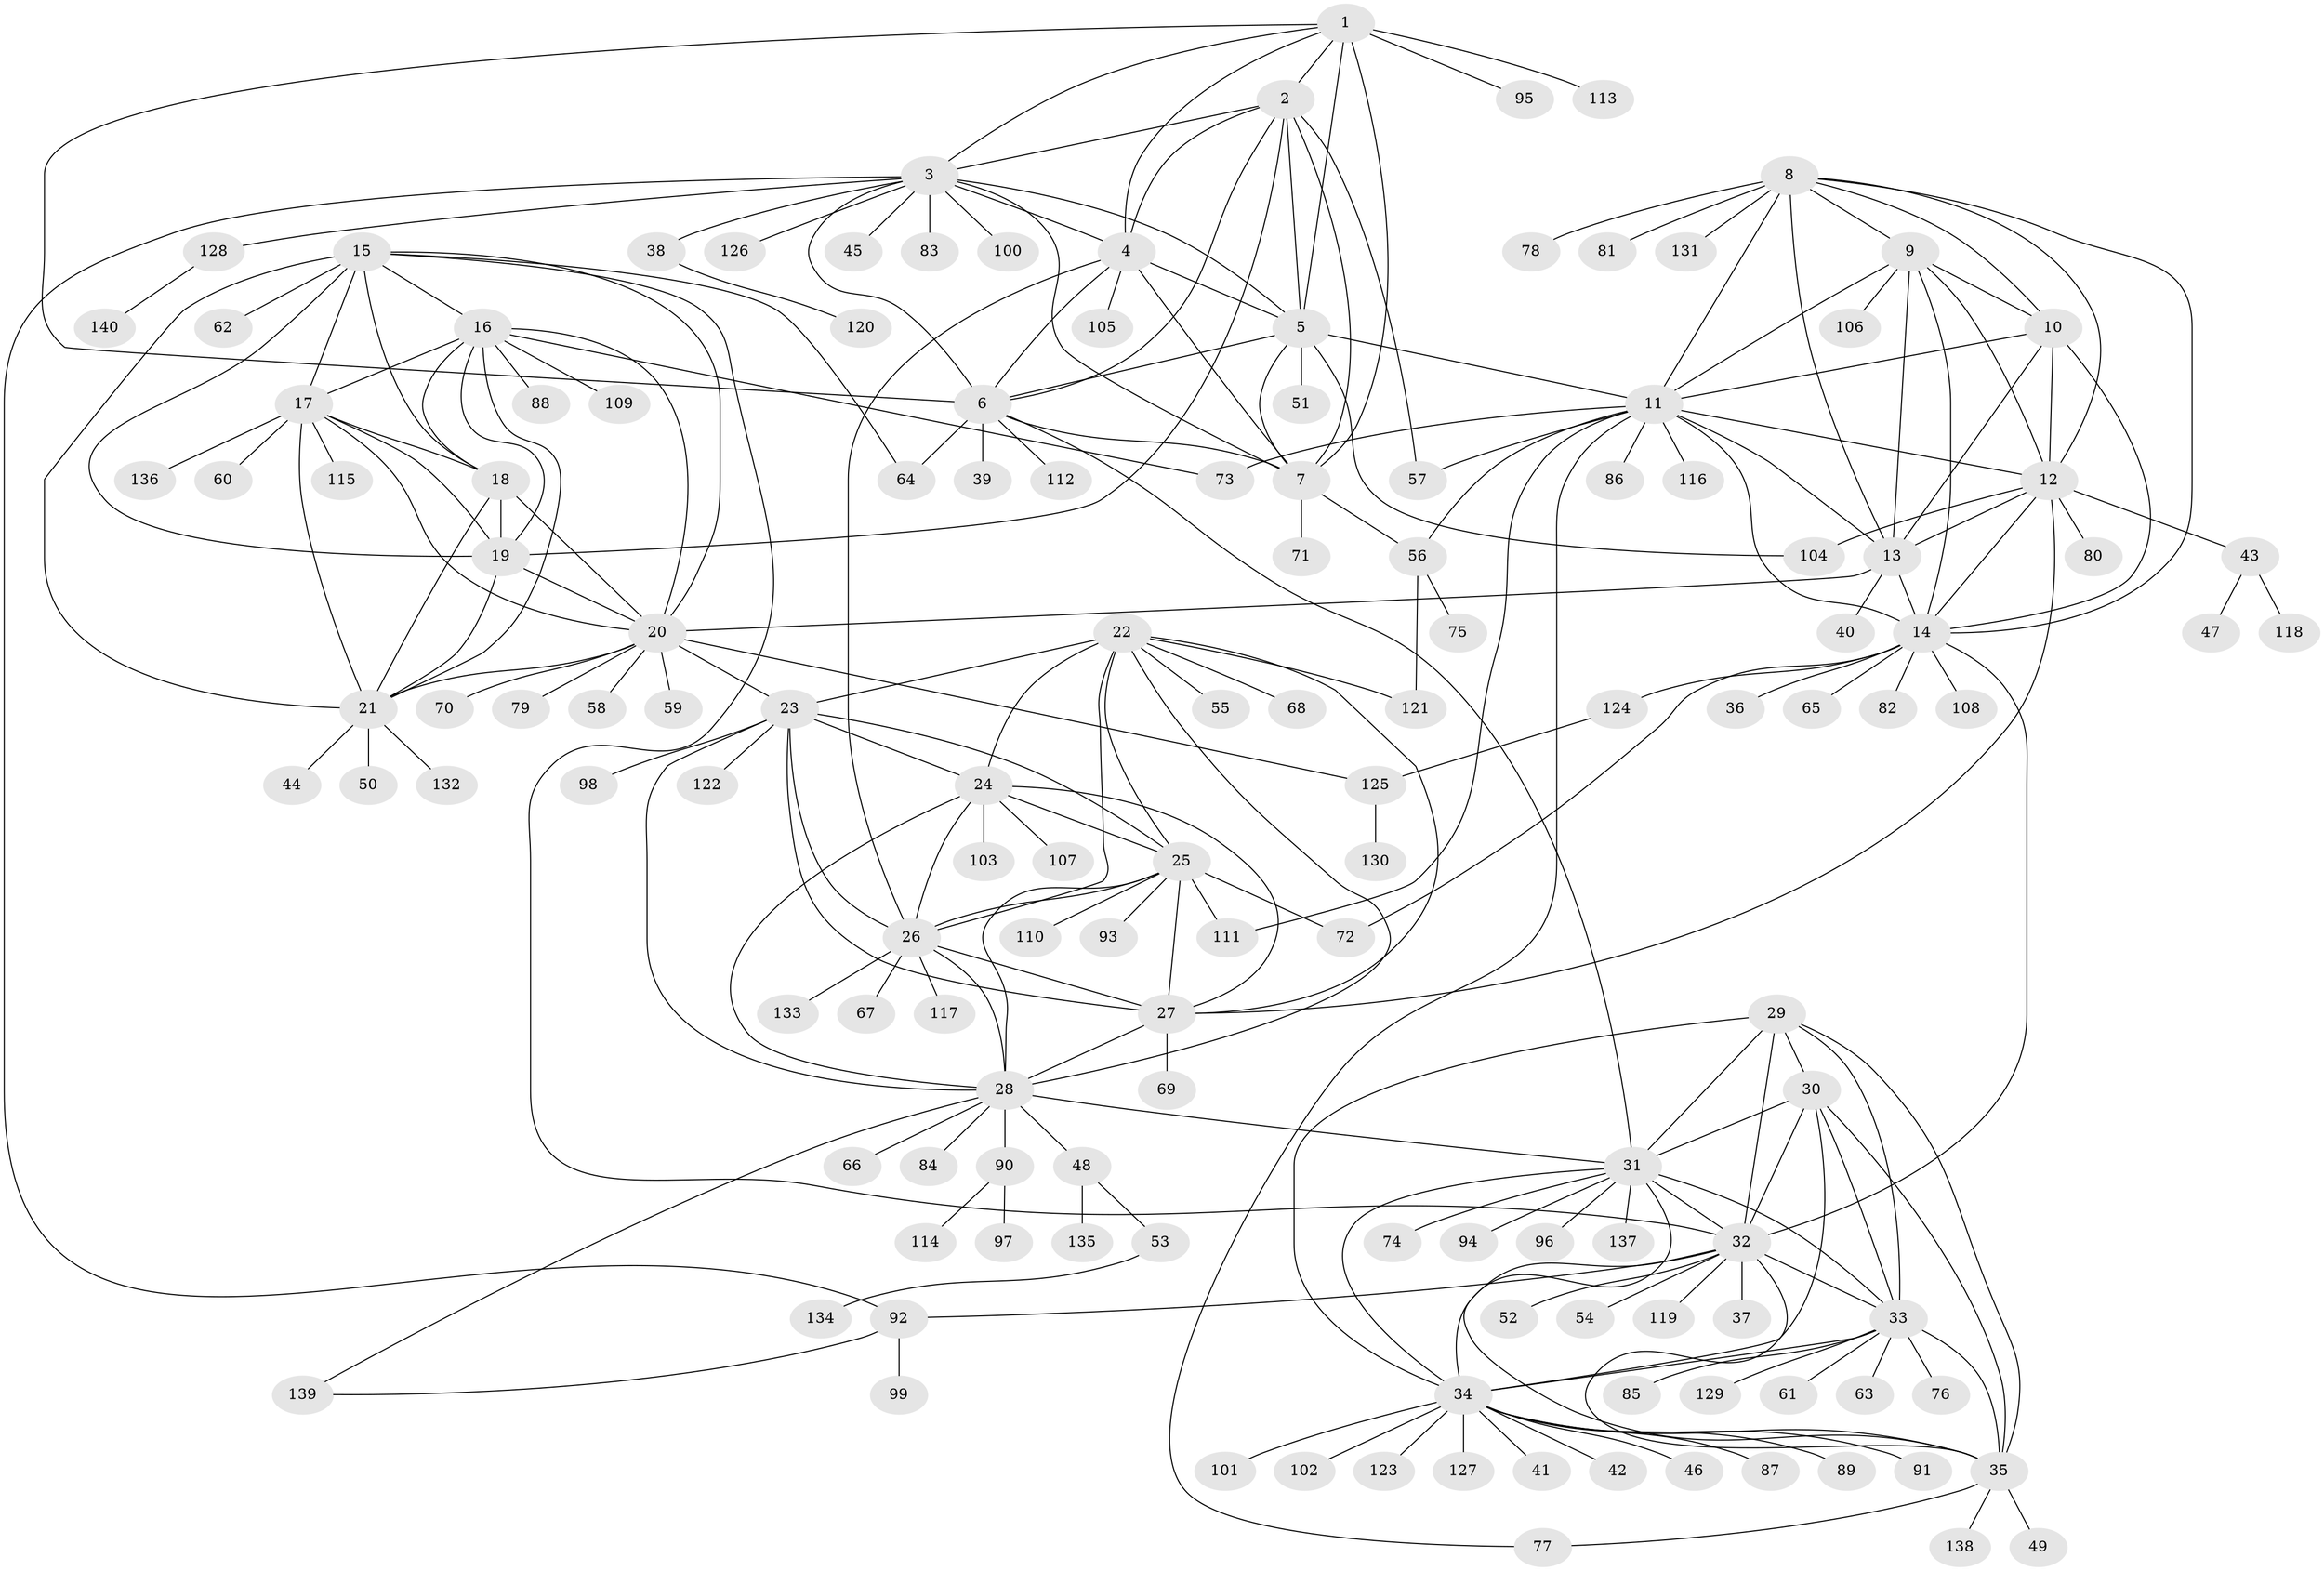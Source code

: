 // coarse degree distribution, {5: 0.018518518518518517, 10: 0.009259259259259259, 15: 0.009259259259259259, 8: 0.037037037037037035, 16: 0.009259259259259259, 6: 0.037037037037037035, 7: 0.037037037037037035, 13: 0.018518518518518517, 11: 0.018518518518518517, 12: 0.018518518518518517, 9: 0.018518518518518517, 1: 0.6574074074074074, 2: 0.08333333333333333, 3: 0.018518518518518517, 4: 0.009259259259259259}
// Generated by graph-tools (version 1.1) at 2025/24/03/03/25 07:24:13]
// undirected, 140 vertices, 232 edges
graph export_dot {
graph [start="1"]
  node [color=gray90,style=filled];
  1;
  2;
  3;
  4;
  5;
  6;
  7;
  8;
  9;
  10;
  11;
  12;
  13;
  14;
  15;
  16;
  17;
  18;
  19;
  20;
  21;
  22;
  23;
  24;
  25;
  26;
  27;
  28;
  29;
  30;
  31;
  32;
  33;
  34;
  35;
  36;
  37;
  38;
  39;
  40;
  41;
  42;
  43;
  44;
  45;
  46;
  47;
  48;
  49;
  50;
  51;
  52;
  53;
  54;
  55;
  56;
  57;
  58;
  59;
  60;
  61;
  62;
  63;
  64;
  65;
  66;
  67;
  68;
  69;
  70;
  71;
  72;
  73;
  74;
  75;
  76;
  77;
  78;
  79;
  80;
  81;
  82;
  83;
  84;
  85;
  86;
  87;
  88;
  89;
  90;
  91;
  92;
  93;
  94;
  95;
  96;
  97;
  98;
  99;
  100;
  101;
  102;
  103;
  104;
  105;
  106;
  107;
  108;
  109;
  110;
  111;
  112;
  113;
  114;
  115;
  116;
  117;
  118;
  119;
  120;
  121;
  122;
  123;
  124;
  125;
  126;
  127;
  128;
  129;
  130;
  131;
  132;
  133;
  134;
  135;
  136;
  137;
  138;
  139;
  140;
  1 -- 2;
  1 -- 3;
  1 -- 4;
  1 -- 5;
  1 -- 6;
  1 -- 7;
  1 -- 95;
  1 -- 113;
  2 -- 3;
  2 -- 4;
  2 -- 5;
  2 -- 6;
  2 -- 7;
  2 -- 19;
  2 -- 57;
  3 -- 4;
  3 -- 5;
  3 -- 6;
  3 -- 7;
  3 -- 38;
  3 -- 45;
  3 -- 83;
  3 -- 92;
  3 -- 100;
  3 -- 126;
  3 -- 128;
  4 -- 5;
  4 -- 6;
  4 -- 7;
  4 -- 26;
  4 -- 105;
  5 -- 6;
  5 -- 7;
  5 -- 11;
  5 -- 51;
  5 -- 104;
  6 -- 7;
  6 -- 31;
  6 -- 39;
  6 -- 64;
  6 -- 112;
  7 -- 56;
  7 -- 71;
  8 -- 9;
  8 -- 10;
  8 -- 11;
  8 -- 12;
  8 -- 13;
  8 -- 14;
  8 -- 78;
  8 -- 81;
  8 -- 131;
  9 -- 10;
  9 -- 11;
  9 -- 12;
  9 -- 13;
  9 -- 14;
  9 -- 106;
  10 -- 11;
  10 -- 12;
  10 -- 13;
  10 -- 14;
  11 -- 12;
  11 -- 13;
  11 -- 14;
  11 -- 56;
  11 -- 57;
  11 -- 73;
  11 -- 77;
  11 -- 86;
  11 -- 111;
  11 -- 116;
  12 -- 13;
  12 -- 14;
  12 -- 27;
  12 -- 43;
  12 -- 80;
  12 -- 104;
  13 -- 14;
  13 -- 20;
  13 -- 40;
  14 -- 32;
  14 -- 36;
  14 -- 65;
  14 -- 72;
  14 -- 82;
  14 -- 108;
  14 -- 124;
  15 -- 16;
  15 -- 17;
  15 -- 18;
  15 -- 19;
  15 -- 20;
  15 -- 21;
  15 -- 32;
  15 -- 62;
  15 -- 64;
  16 -- 17;
  16 -- 18;
  16 -- 19;
  16 -- 20;
  16 -- 21;
  16 -- 73;
  16 -- 88;
  16 -- 109;
  17 -- 18;
  17 -- 19;
  17 -- 20;
  17 -- 21;
  17 -- 60;
  17 -- 115;
  17 -- 136;
  18 -- 19;
  18 -- 20;
  18 -- 21;
  19 -- 20;
  19 -- 21;
  20 -- 21;
  20 -- 23;
  20 -- 58;
  20 -- 59;
  20 -- 70;
  20 -- 79;
  20 -- 125;
  21 -- 44;
  21 -- 50;
  21 -- 132;
  22 -- 23;
  22 -- 24;
  22 -- 25;
  22 -- 26;
  22 -- 27;
  22 -- 28;
  22 -- 55;
  22 -- 68;
  22 -- 121;
  23 -- 24;
  23 -- 25;
  23 -- 26;
  23 -- 27;
  23 -- 28;
  23 -- 98;
  23 -- 122;
  24 -- 25;
  24 -- 26;
  24 -- 27;
  24 -- 28;
  24 -- 103;
  24 -- 107;
  25 -- 26;
  25 -- 27;
  25 -- 28;
  25 -- 72;
  25 -- 93;
  25 -- 110;
  25 -- 111;
  26 -- 27;
  26 -- 28;
  26 -- 67;
  26 -- 117;
  26 -- 133;
  27 -- 28;
  27 -- 69;
  28 -- 31;
  28 -- 48;
  28 -- 66;
  28 -- 84;
  28 -- 90;
  28 -- 139;
  29 -- 30;
  29 -- 31;
  29 -- 32;
  29 -- 33;
  29 -- 34;
  29 -- 35;
  30 -- 31;
  30 -- 32;
  30 -- 33;
  30 -- 34;
  30 -- 35;
  31 -- 32;
  31 -- 33;
  31 -- 34;
  31 -- 35;
  31 -- 74;
  31 -- 94;
  31 -- 96;
  31 -- 137;
  32 -- 33;
  32 -- 34;
  32 -- 35;
  32 -- 37;
  32 -- 52;
  32 -- 54;
  32 -- 92;
  32 -- 119;
  33 -- 34;
  33 -- 35;
  33 -- 61;
  33 -- 63;
  33 -- 76;
  33 -- 85;
  33 -- 129;
  34 -- 35;
  34 -- 41;
  34 -- 42;
  34 -- 46;
  34 -- 87;
  34 -- 89;
  34 -- 91;
  34 -- 101;
  34 -- 102;
  34 -- 123;
  34 -- 127;
  35 -- 49;
  35 -- 77;
  35 -- 138;
  38 -- 120;
  43 -- 47;
  43 -- 118;
  48 -- 53;
  48 -- 135;
  53 -- 134;
  56 -- 75;
  56 -- 121;
  90 -- 97;
  90 -- 114;
  92 -- 99;
  92 -- 139;
  124 -- 125;
  125 -- 130;
  128 -- 140;
}
